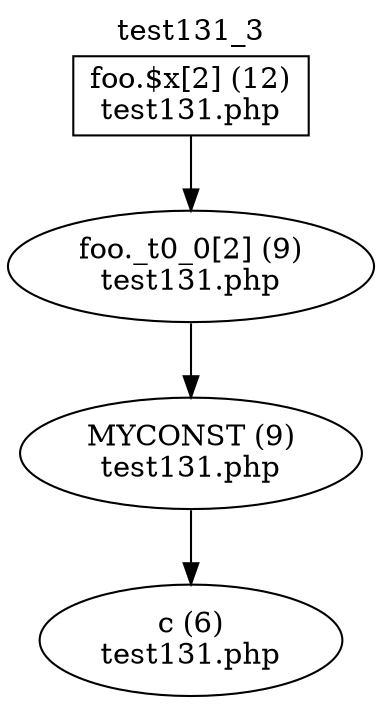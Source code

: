 digraph cfg {
  label="test131_3";
  labelloc=t;
  n1 [shape=box, label="foo.$x[2] (12)\ntest131.php"];
  n2 [shape=ellipse, label="foo._t0_0[2] (9)\ntest131.php"];
  n3 [shape=ellipse, label="MYCONST (9)\ntest131.php"];
  n4 [shape=ellipse, label="c (6)\ntest131.php"];
  n1 -> n2;
  n2 -> n3;
  n3 -> n4;
}
